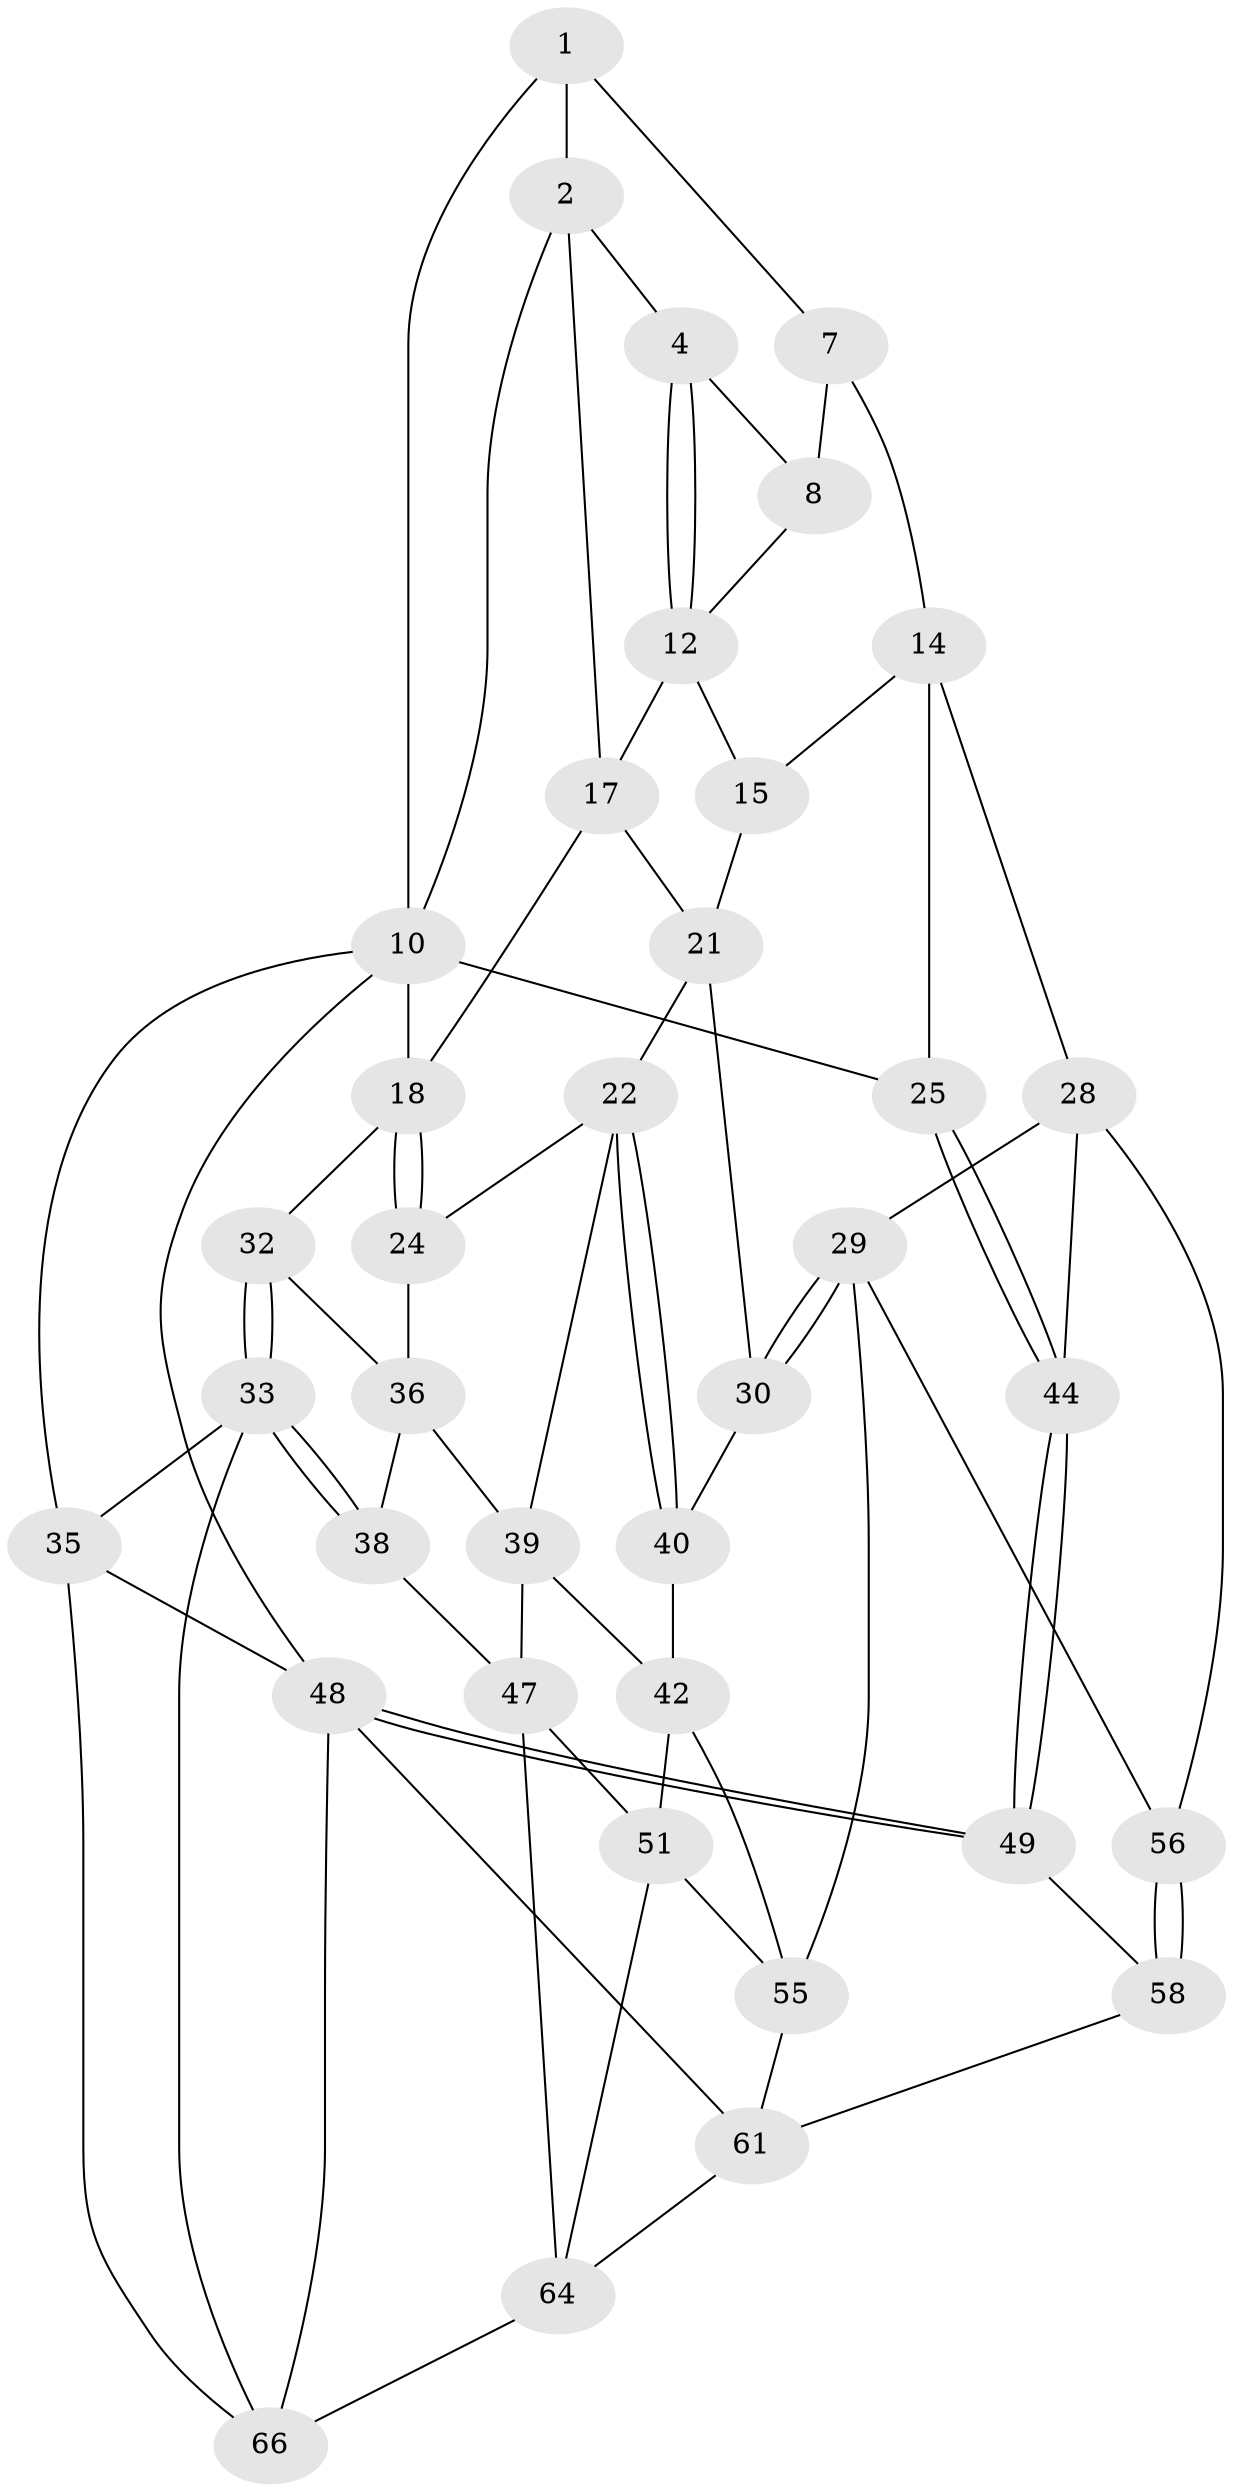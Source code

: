 // Generated by graph-tools (version 1.1) at 2025/52/02/27/25 19:52:36]
// undirected, 37 vertices, 78 edges
graph export_dot {
graph [start="1"]
  node [color=gray90,style=filled];
  1 [pos="+0.9798942215037879+0",super="+6"];
  2 [pos="+0.45765830188296563+0",super="+3"];
  4 [pos="+0.639772062001406+0.15997144661031792",super="+5"];
  7 [pos="+0.9395771312626409+0.12890070247766827",super="+13"];
  8 [pos="+0.8316583405176221+0.17248464425295293",super="+9"];
  10 [pos="+1+0",super="+11"];
  12 [pos="+0.6657312765123081+0.21316044996070393",super="+16"];
  14 [pos="+0.8292916250256003+0.35058724103826794",super="+26"];
  15 [pos="+0.755917621739273+0.3485720285340067"];
  17 [pos="+0.44465358698761537+0.24281639020987972",super="+20"];
  18 [pos="+0.2953197466774595+0.23718426505665044",super="+19"];
  21 [pos="+0.4915963028039159+0.40697329003301497",super="+27"];
  22 [pos="+0.4073163654270388+0.4718756339223871",super="+23"];
  24 [pos="+0.3596968066233969+0.46354795809959126"];
  25 [pos="+1+0.38851048074174216"];
  28 [pos="+0.8918831716857112+0.5637099303328145",super="+46"];
  29 [pos="+0.6734156906374462+0.632082139520623",super="+54"];
  30 [pos="+0.6715430511556454+0.6290656292192304",super="+31"];
  32 [pos="+0+0.10233376967828238"];
  33 [pos="+0+0.7415038934076347",super="+34"];
  35 [pos="+0+1"];
  36 [pos="+0.1505838323263999+0.47565319626228103",super="+37"];
  38 [pos="+0.10645552958890837+0.7171876781253483"];
  39 [pos="+0.31618642236155653+0.5962726301512896",super="+43"];
  40 [pos="+0.4323189331423996+0.5082229510654837",super="+41"];
  42 [pos="+0.438932597902936+0.6799235960533678",super="+50"];
  44 [pos="+1+0.6865869383669055",super="+45"];
  47 [pos="+0.22035091354520497+0.8089714252558362",super="+53"];
  48 [pos="+1+1",super="+67"];
  49 [pos="+1+0.9188953917654741",super="+60"];
  51 [pos="+0.3446625928550845+0.8009146386484216",super="+52"];
  55 [pos="+0.606228031943098+0.8369501948322219",super="+63"];
  56 [pos="+0.8722958668920332+0.7231969096691246",super="+57"];
  58 [pos="+0.8513937366976156+0.9234195770509945",super="+59"];
  61 [pos="+0.6674565433252931+1",super="+62"];
  64 [pos="+0.6134851420787496+0.9912064982310325",super="+65"];
  66 [pos="+0.22791227994083366+0.9058185929147039",super="+68"];
  1 -- 2;
  1 -- 10;
  1 -- 7;
  2 -- 10;
  2 -- 17;
  2 -- 4;
  4 -- 12;
  4 -- 12;
  4 -- 8;
  7 -- 8 [weight=2];
  7 -- 14;
  8 -- 12;
  10 -- 25;
  10 -- 48;
  10 -- 18;
  10 -- 35;
  12 -- 15;
  12 -- 17;
  14 -- 15;
  14 -- 25;
  14 -- 28;
  15 -- 21;
  17 -- 18;
  17 -- 21;
  18 -- 24;
  18 -- 24;
  18 -- 32;
  21 -- 22;
  21 -- 30;
  22 -- 40;
  22 -- 40;
  22 -- 24;
  22 -- 39;
  24 -- 36;
  25 -- 44;
  25 -- 44;
  28 -- 29;
  28 -- 56;
  28 -- 44;
  29 -- 30;
  29 -- 30;
  29 -- 56;
  29 -- 55;
  30 -- 40 [weight=2];
  32 -- 33;
  32 -- 33;
  32 -- 36;
  33 -- 38;
  33 -- 38;
  33 -- 66;
  33 -- 35;
  35 -- 48;
  35 -- 66;
  36 -- 38;
  36 -- 39;
  38 -- 47;
  39 -- 42;
  39 -- 47;
  40 -- 42;
  42 -- 51;
  42 -- 55;
  44 -- 49 [weight=2];
  44 -- 49;
  47 -- 64;
  47 -- 51;
  48 -- 49;
  48 -- 49;
  48 -- 61;
  48 -- 66;
  49 -- 58;
  51 -- 55;
  51 -- 64;
  55 -- 61;
  56 -- 58 [weight=2];
  56 -- 58;
  58 -- 61;
  61 -- 64;
  64 -- 66;
}
